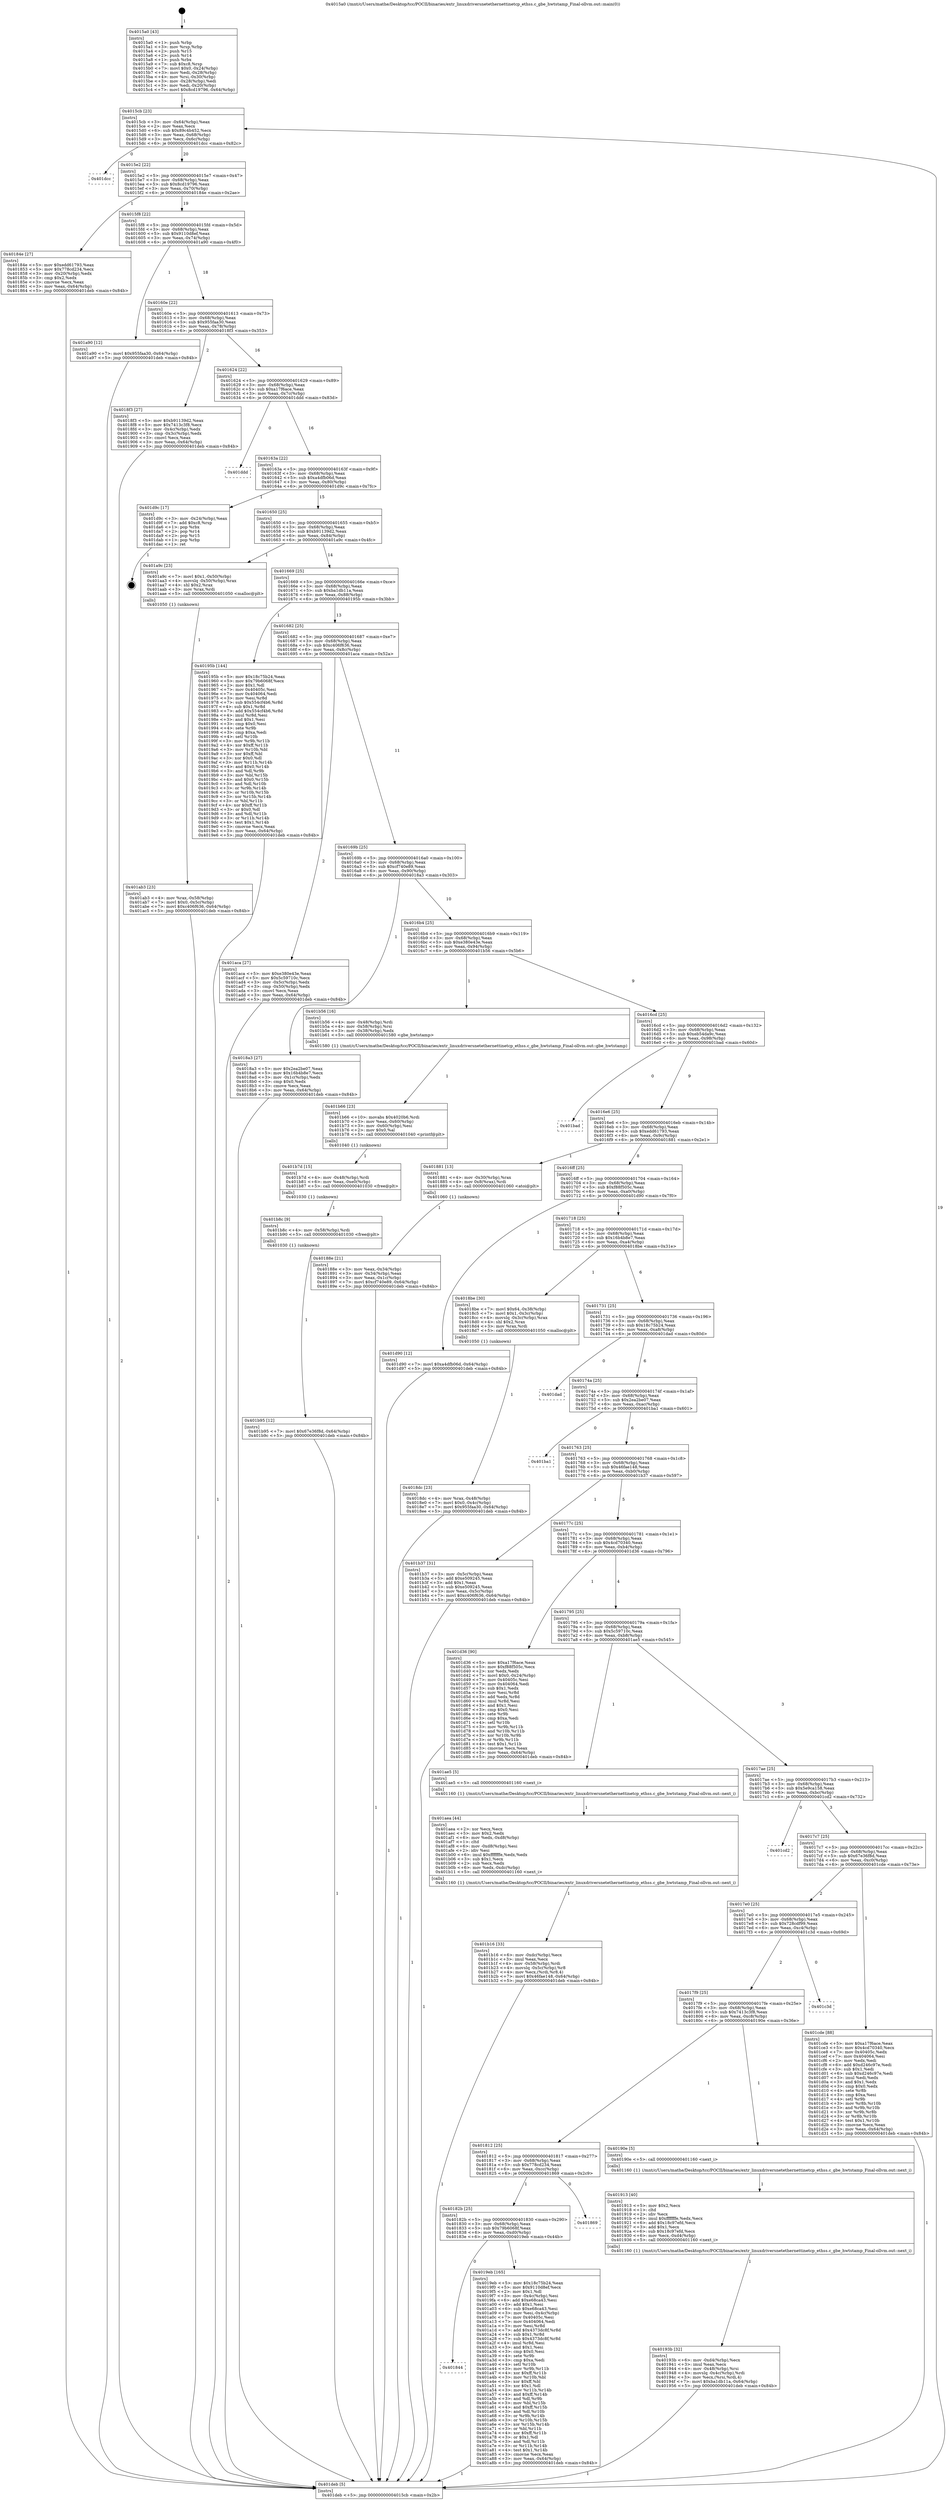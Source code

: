 digraph "0x4015a0" {
  label = "0x4015a0 (/mnt/c/Users/mathe/Desktop/tcc/POCII/binaries/extr_linuxdriversnetethernettinetcp_ethss.c_gbe_hwtstamp_Final-ollvm.out::main(0))"
  labelloc = "t"
  node[shape=record]

  Entry [label="",width=0.3,height=0.3,shape=circle,fillcolor=black,style=filled]
  "0x4015cb" [label="{
     0x4015cb [23]\l
     | [instrs]\l
     &nbsp;&nbsp;0x4015cb \<+3\>: mov -0x64(%rbp),%eax\l
     &nbsp;&nbsp;0x4015ce \<+2\>: mov %eax,%ecx\l
     &nbsp;&nbsp;0x4015d0 \<+6\>: sub $0x89c4b452,%ecx\l
     &nbsp;&nbsp;0x4015d6 \<+3\>: mov %eax,-0x68(%rbp)\l
     &nbsp;&nbsp;0x4015d9 \<+3\>: mov %ecx,-0x6c(%rbp)\l
     &nbsp;&nbsp;0x4015dc \<+6\>: je 0000000000401dcc \<main+0x82c\>\l
  }"]
  "0x401dcc" [label="{
     0x401dcc\l
  }", style=dashed]
  "0x4015e2" [label="{
     0x4015e2 [22]\l
     | [instrs]\l
     &nbsp;&nbsp;0x4015e2 \<+5\>: jmp 00000000004015e7 \<main+0x47\>\l
     &nbsp;&nbsp;0x4015e7 \<+3\>: mov -0x68(%rbp),%eax\l
     &nbsp;&nbsp;0x4015ea \<+5\>: sub $0x8cd19796,%eax\l
     &nbsp;&nbsp;0x4015ef \<+3\>: mov %eax,-0x70(%rbp)\l
     &nbsp;&nbsp;0x4015f2 \<+6\>: je 000000000040184e \<main+0x2ae\>\l
  }"]
  Exit [label="",width=0.3,height=0.3,shape=circle,fillcolor=black,style=filled,peripheries=2]
  "0x40184e" [label="{
     0x40184e [27]\l
     | [instrs]\l
     &nbsp;&nbsp;0x40184e \<+5\>: mov $0xedd61793,%eax\l
     &nbsp;&nbsp;0x401853 \<+5\>: mov $0x778cd234,%ecx\l
     &nbsp;&nbsp;0x401858 \<+3\>: mov -0x20(%rbp),%edx\l
     &nbsp;&nbsp;0x40185b \<+3\>: cmp $0x2,%edx\l
     &nbsp;&nbsp;0x40185e \<+3\>: cmovne %ecx,%eax\l
     &nbsp;&nbsp;0x401861 \<+3\>: mov %eax,-0x64(%rbp)\l
     &nbsp;&nbsp;0x401864 \<+5\>: jmp 0000000000401deb \<main+0x84b\>\l
  }"]
  "0x4015f8" [label="{
     0x4015f8 [22]\l
     | [instrs]\l
     &nbsp;&nbsp;0x4015f8 \<+5\>: jmp 00000000004015fd \<main+0x5d\>\l
     &nbsp;&nbsp;0x4015fd \<+3\>: mov -0x68(%rbp),%eax\l
     &nbsp;&nbsp;0x401600 \<+5\>: sub $0x9110d8ef,%eax\l
     &nbsp;&nbsp;0x401605 \<+3\>: mov %eax,-0x74(%rbp)\l
     &nbsp;&nbsp;0x401608 \<+6\>: je 0000000000401a90 \<main+0x4f0\>\l
  }"]
  "0x401deb" [label="{
     0x401deb [5]\l
     | [instrs]\l
     &nbsp;&nbsp;0x401deb \<+5\>: jmp 00000000004015cb \<main+0x2b\>\l
  }"]
  "0x4015a0" [label="{
     0x4015a0 [43]\l
     | [instrs]\l
     &nbsp;&nbsp;0x4015a0 \<+1\>: push %rbp\l
     &nbsp;&nbsp;0x4015a1 \<+3\>: mov %rsp,%rbp\l
     &nbsp;&nbsp;0x4015a4 \<+2\>: push %r15\l
     &nbsp;&nbsp;0x4015a6 \<+2\>: push %r14\l
     &nbsp;&nbsp;0x4015a8 \<+1\>: push %rbx\l
     &nbsp;&nbsp;0x4015a9 \<+7\>: sub $0xc8,%rsp\l
     &nbsp;&nbsp;0x4015b0 \<+7\>: movl $0x0,-0x24(%rbp)\l
     &nbsp;&nbsp;0x4015b7 \<+3\>: mov %edi,-0x28(%rbp)\l
     &nbsp;&nbsp;0x4015ba \<+4\>: mov %rsi,-0x30(%rbp)\l
     &nbsp;&nbsp;0x4015be \<+3\>: mov -0x28(%rbp),%edi\l
     &nbsp;&nbsp;0x4015c1 \<+3\>: mov %edi,-0x20(%rbp)\l
     &nbsp;&nbsp;0x4015c4 \<+7\>: movl $0x8cd19796,-0x64(%rbp)\l
  }"]
  "0x401b95" [label="{
     0x401b95 [12]\l
     | [instrs]\l
     &nbsp;&nbsp;0x401b95 \<+7\>: movl $0x67e36f8d,-0x64(%rbp)\l
     &nbsp;&nbsp;0x401b9c \<+5\>: jmp 0000000000401deb \<main+0x84b\>\l
  }"]
  "0x401a90" [label="{
     0x401a90 [12]\l
     | [instrs]\l
     &nbsp;&nbsp;0x401a90 \<+7\>: movl $0x955faa30,-0x64(%rbp)\l
     &nbsp;&nbsp;0x401a97 \<+5\>: jmp 0000000000401deb \<main+0x84b\>\l
  }"]
  "0x40160e" [label="{
     0x40160e [22]\l
     | [instrs]\l
     &nbsp;&nbsp;0x40160e \<+5\>: jmp 0000000000401613 \<main+0x73\>\l
     &nbsp;&nbsp;0x401613 \<+3\>: mov -0x68(%rbp),%eax\l
     &nbsp;&nbsp;0x401616 \<+5\>: sub $0x955faa30,%eax\l
     &nbsp;&nbsp;0x40161b \<+3\>: mov %eax,-0x78(%rbp)\l
     &nbsp;&nbsp;0x40161e \<+6\>: je 00000000004018f3 \<main+0x353\>\l
  }"]
  "0x401b8c" [label="{
     0x401b8c [9]\l
     | [instrs]\l
     &nbsp;&nbsp;0x401b8c \<+4\>: mov -0x58(%rbp),%rdi\l
     &nbsp;&nbsp;0x401b90 \<+5\>: call 0000000000401030 \<free@plt\>\l
     | [calls]\l
     &nbsp;&nbsp;0x401030 \{1\} (unknown)\l
  }"]
  "0x4018f3" [label="{
     0x4018f3 [27]\l
     | [instrs]\l
     &nbsp;&nbsp;0x4018f3 \<+5\>: mov $0xb91139d2,%eax\l
     &nbsp;&nbsp;0x4018f8 \<+5\>: mov $0x7413c3f8,%ecx\l
     &nbsp;&nbsp;0x4018fd \<+3\>: mov -0x4c(%rbp),%edx\l
     &nbsp;&nbsp;0x401900 \<+3\>: cmp -0x3c(%rbp),%edx\l
     &nbsp;&nbsp;0x401903 \<+3\>: cmovl %ecx,%eax\l
     &nbsp;&nbsp;0x401906 \<+3\>: mov %eax,-0x64(%rbp)\l
     &nbsp;&nbsp;0x401909 \<+5\>: jmp 0000000000401deb \<main+0x84b\>\l
  }"]
  "0x401624" [label="{
     0x401624 [22]\l
     | [instrs]\l
     &nbsp;&nbsp;0x401624 \<+5\>: jmp 0000000000401629 \<main+0x89\>\l
     &nbsp;&nbsp;0x401629 \<+3\>: mov -0x68(%rbp),%eax\l
     &nbsp;&nbsp;0x40162c \<+5\>: sub $0xa17f6ace,%eax\l
     &nbsp;&nbsp;0x401631 \<+3\>: mov %eax,-0x7c(%rbp)\l
     &nbsp;&nbsp;0x401634 \<+6\>: je 0000000000401ddd \<main+0x83d\>\l
  }"]
  "0x401b7d" [label="{
     0x401b7d [15]\l
     | [instrs]\l
     &nbsp;&nbsp;0x401b7d \<+4\>: mov -0x48(%rbp),%rdi\l
     &nbsp;&nbsp;0x401b81 \<+6\>: mov %eax,-0xe0(%rbp)\l
     &nbsp;&nbsp;0x401b87 \<+5\>: call 0000000000401030 \<free@plt\>\l
     | [calls]\l
     &nbsp;&nbsp;0x401030 \{1\} (unknown)\l
  }"]
  "0x401ddd" [label="{
     0x401ddd\l
  }", style=dashed]
  "0x40163a" [label="{
     0x40163a [22]\l
     | [instrs]\l
     &nbsp;&nbsp;0x40163a \<+5\>: jmp 000000000040163f \<main+0x9f\>\l
     &nbsp;&nbsp;0x40163f \<+3\>: mov -0x68(%rbp),%eax\l
     &nbsp;&nbsp;0x401642 \<+5\>: sub $0xa4dfb06d,%eax\l
     &nbsp;&nbsp;0x401647 \<+3\>: mov %eax,-0x80(%rbp)\l
     &nbsp;&nbsp;0x40164a \<+6\>: je 0000000000401d9c \<main+0x7fc\>\l
  }"]
  "0x401b66" [label="{
     0x401b66 [23]\l
     | [instrs]\l
     &nbsp;&nbsp;0x401b66 \<+10\>: movabs $0x4020b6,%rdi\l
     &nbsp;&nbsp;0x401b70 \<+3\>: mov %eax,-0x60(%rbp)\l
     &nbsp;&nbsp;0x401b73 \<+3\>: mov -0x60(%rbp),%esi\l
     &nbsp;&nbsp;0x401b76 \<+2\>: mov $0x0,%al\l
     &nbsp;&nbsp;0x401b78 \<+5\>: call 0000000000401040 \<printf@plt\>\l
     | [calls]\l
     &nbsp;&nbsp;0x401040 \{1\} (unknown)\l
  }"]
  "0x401d9c" [label="{
     0x401d9c [17]\l
     | [instrs]\l
     &nbsp;&nbsp;0x401d9c \<+3\>: mov -0x24(%rbp),%eax\l
     &nbsp;&nbsp;0x401d9f \<+7\>: add $0xc8,%rsp\l
     &nbsp;&nbsp;0x401da6 \<+1\>: pop %rbx\l
     &nbsp;&nbsp;0x401da7 \<+2\>: pop %r14\l
     &nbsp;&nbsp;0x401da9 \<+2\>: pop %r15\l
     &nbsp;&nbsp;0x401dab \<+1\>: pop %rbp\l
     &nbsp;&nbsp;0x401dac \<+1\>: ret\l
  }"]
  "0x401650" [label="{
     0x401650 [25]\l
     | [instrs]\l
     &nbsp;&nbsp;0x401650 \<+5\>: jmp 0000000000401655 \<main+0xb5\>\l
     &nbsp;&nbsp;0x401655 \<+3\>: mov -0x68(%rbp),%eax\l
     &nbsp;&nbsp;0x401658 \<+5\>: sub $0xb91139d2,%eax\l
     &nbsp;&nbsp;0x40165d \<+6\>: mov %eax,-0x84(%rbp)\l
     &nbsp;&nbsp;0x401663 \<+6\>: je 0000000000401a9c \<main+0x4fc\>\l
  }"]
  "0x401b16" [label="{
     0x401b16 [33]\l
     | [instrs]\l
     &nbsp;&nbsp;0x401b16 \<+6\>: mov -0xdc(%rbp),%ecx\l
     &nbsp;&nbsp;0x401b1c \<+3\>: imul %eax,%ecx\l
     &nbsp;&nbsp;0x401b1f \<+4\>: mov -0x58(%rbp),%rdi\l
     &nbsp;&nbsp;0x401b23 \<+4\>: movslq -0x5c(%rbp),%r8\l
     &nbsp;&nbsp;0x401b27 \<+4\>: mov %ecx,(%rdi,%r8,4)\l
     &nbsp;&nbsp;0x401b2b \<+7\>: movl $0x46fae148,-0x64(%rbp)\l
     &nbsp;&nbsp;0x401b32 \<+5\>: jmp 0000000000401deb \<main+0x84b\>\l
  }"]
  "0x401a9c" [label="{
     0x401a9c [23]\l
     | [instrs]\l
     &nbsp;&nbsp;0x401a9c \<+7\>: movl $0x1,-0x50(%rbp)\l
     &nbsp;&nbsp;0x401aa3 \<+4\>: movslq -0x50(%rbp),%rax\l
     &nbsp;&nbsp;0x401aa7 \<+4\>: shl $0x2,%rax\l
     &nbsp;&nbsp;0x401aab \<+3\>: mov %rax,%rdi\l
     &nbsp;&nbsp;0x401aae \<+5\>: call 0000000000401050 \<malloc@plt\>\l
     | [calls]\l
     &nbsp;&nbsp;0x401050 \{1\} (unknown)\l
  }"]
  "0x401669" [label="{
     0x401669 [25]\l
     | [instrs]\l
     &nbsp;&nbsp;0x401669 \<+5\>: jmp 000000000040166e \<main+0xce\>\l
     &nbsp;&nbsp;0x40166e \<+3\>: mov -0x68(%rbp),%eax\l
     &nbsp;&nbsp;0x401671 \<+5\>: sub $0xba1db11a,%eax\l
     &nbsp;&nbsp;0x401676 \<+6\>: mov %eax,-0x88(%rbp)\l
     &nbsp;&nbsp;0x40167c \<+6\>: je 000000000040195b \<main+0x3bb\>\l
  }"]
  "0x401aea" [label="{
     0x401aea [44]\l
     | [instrs]\l
     &nbsp;&nbsp;0x401aea \<+2\>: xor %ecx,%ecx\l
     &nbsp;&nbsp;0x401aec \<+5\>: mov $0x2,%edx\l
     &nbsp;&nbsp;0x401af1 \<+6\>: mov %edx,-0xd8(%rbp)\l
     &nbsp;&nbsp;0x401af7 \<+1\>: cltd\l
     &nbsp;&nbsp;0x401af8 \<+6\>: mov -0xd8(%rbp),%esi\l
     &nbsp;&nbsp;0x401afe \<+2\>: idiv %esi\l
     &nbsp;&nbsp;0x401b00 \<+6\>: imul $0xfffffffe,%edx,%edx\l
     &nbsp;&nbsp;0x401b06 \<+3\>: sub $0x1,%ecx\l
     &nbsp;&nbsp;0x401b09 \<+2\>: sub %ecx,%edx\l
     &nbsp;&nbsp;0x401b0b \<+6\>: mov %edx,-0xdc(%rbp)\l
     &nbsp;&nbsp;0x401b11 \<+5\>: call 0000000000401160 \<next_i\>\l
     | [calls]\l
     &nbsp;&nbsp;0x401160 \{1\} (/mnt/c/Users/mathe/Desktop/tcc/POCII/binaries/extr_linuxdriversnetethernettinetcp_ethss.c_gbe_hwtstamp_Final-ollvm.out::next_i)\l
  }"]
  "0x40195b" [label="{
     0x40195b [144]\l
     | [instrs]\l
     &nbsp;&nbsp;0x40195b \<+5\>: mov $0x18c75b24,%eax\l
     &nbsp;&nbsp;0x401960 \<+5\>: mov $0x79b6068f,%ecx\l
     &nbsp;&nbsp;0x401965 \<+2\>: mov $0x1,%dl\l
     &nbsp;&nbsp;0x401967 \<+7\>: mov 0x40405c,%esi\l
     &nbsp;&nbsp;0x40196e \<+7\>: mov 0x404064,%edi\l
     &nbsp;&nbsp;0x401975 \<+3\>: mov %esi,%r8d\l
     &nbsp;&nbsp;0x401978 \<+7\>: sub $0x554cf4b6,%r8d\l
     &nbsp;&nbsp;0x40197f \<+4\>: sub $0x1,%r8d\l
     &nbsp;&nbsp;0x401983 \<+7\>: add $0x554cf4b6,%r8d\l
     &nbsp;&nbsp;0x40198a \<+4\>: imul %r8d,%esi\l
     &nbsp;&nbsp;0x40198e \<+3\>: and $0x1,%esi\l
     &nbsp;&nbsp;0x401991 \<+3\>: cmp $0x0,%esi\l
     &nbsp;&nbsp;0x401994 \<+4\>: sete %r9b\l
     &nbsp;&nbsp;0x401998 \<+3\>: cmp $0xa,%edi\l
     &nbsp;&nbsp;0x40199b \<+4\>: setl %r10b\l
     &nbsp;&nbsp;0x40199f \<+3\>: mov %r9b,%r11b\l
     &nbsp;&nbsp;0x4019a2 \<+4\>: xor $0xff,%r11b\l
     &nbsp;&nbsp;0x4019a6 \<+3\>: mov %r10b,%bl\l
     &nbsp;&nbsp;0x4019a9 \<+3\>: xor $0xff,%bl\l
     &nbsp;&nbsp;0x4019ac \<+3\>: xor $0x0,%dl\l
     &nbsp;&nbsp;0x4019af \<+3\>: mov %r11b,%r14b\l
     &nbsp;&nbsp;0x4019b2 \<+4\>: and $0x0,%r14b\l
     &nbsp;&nbsp;0x4019b6 \<+3\>: and %dl,%r9b\l
     &nbsp;&nbsp;0x4019b9 \<+3\>: mov %bl,%r15b\l
     &nbsp;&nbsp;0x4019bc \<+4\>: and $0x0,%r15b\l
     &nbsp;&nbsp;0x4019c0 \<+3\>: and %dl,%r10b\l
     &nbsp;&nbsp;0x4019c3 \<+3\>: or %r9b,%r14b\l
     &nbsp;&nbsp;0x4019c6 \<+3\>: or %r10b,%r15b\l
     &nbsp;&nbsp;0x4019c9 \<+3\>: xor %r15b,%r14b\l
     &nbsp;&nbsp;0x4019cc \<+3\>: or %bl,%r11b\l
     &nbsp;&nbsp;0x4019cf \<+4\>: xor $0xff,%r11b\l
     &nbsp;&nbsp;0x4019d3 \<+3\>: or $0x0,%dl\l
     &nbsp;&nbsp;0x4019d6 \<+3\>: and %dl,%r11b\l
     &nbsp;&nbsp;0x4019d9 \<+3\>: or %r11b,%r14b\l
     &nbsp;&nbsp;0x4019dc \<+4\>: test $0x1,%r14b\l
     &nbsp;&nbsp;0x4019e0 \<+3\>: cmovne %ecx,%eax\l
     &nbsp;&nbsp;0x4019e3 \<+3\>: mov %eax,-0x64(%rbp)\l
     &nbsp;&nbsp;0x4019e6 \<+5\>: jmp 0000000000401deb \<main+0x84b\>\l
  }"]
  "0x401682" [label="{
     0x401682 [25]\l
     | [instrs]\l
     &nbsp;&nbsp;0x401682 \<+5\>: jmp 0000000000401687 \<main+0xe7\>\l
     &nbsp;&nbsp;0x401687 \<+3\>: mov -0x68(%rbp),%eax\l
     &nbsp;&nbsp;0x40168a \<+5\>: sub $0xc406f636,%eax\l
     &nbsp;&nbsp;0x40168f \<+6\>: mov %eax,-0x8c(%rbp)\l
     &nbsp;&nbsp;0x401695 \<+6\>: je 0000000000401aca \<main+0x52a\>\l
  }"]
  "0x401ab3" [label="{
     0x401ab3 [23]\l
     | [instrs]\l
     &nbsp;&nbsp;0x401ab3 \<+4\>: mov %rax,-0x58(%rbp)\l
     &nbsp;&nbsp;0x401ab7 \<+7\>: movl $0x0,-0x5c(%rbp)\l
     &nbsp;&nbsp;0x401abe \<+7\>: movl $0xc406f636,-0x64(%rbp)\l
     &nbsp;&nbsp;0x401ac5 \<+5\>: jmp 0000000000401deb \<main+0x84b\>\l
  }"]
  "0x401aca" [label="{
     0x401aca [27]\l
     | [instrs]\l
     &nbsp;&nbsp;0x401aca \<+5\>: mov $0xe380e43e,%eax\l
     &nbsp;&nbsp;0x401acf \<+5\>: mov $0x5c59710c,%ecx\l
     &nbsp;&nbsp;0x401ad4 \<+3\>: mov -0x5c(%rbp),%edx\l
     &nbsp;&nbsp;0x401ad7 \<+3\>: cmp -0x50(%rbp),%edx\l
     &nbsp;&nbsp;0x401ada \<+3\>: cmovl %ecx,%eax\l
     &nbsp;&nbsp;0x401add \<+3\>: mov %eax,-0x64(%rbp)\l
     &nbsp;&nbsp;0x401ae0 \<+5\>: jmp 0000000000401deb \<main+0x84b\>\l
  }"]
  "0x40169b" [label="{
     0x40169b [25]\l
     | [instrs]\l
     &nbsp;&nbsp;0x40169b \<+5\>: jmp 00000000004016a0 \<main+0x100\>\l
     &nbsp;&nbsp;0x4016a0 \<+3\>: mov -0x68(%rbp),%eax\l
     &nbsp;&nbsp;0x4016a3 \<+5\>: sub $0xcf740e89,%eax\l
     &nbsp;&nbsp;0x4016a8 \<+6\>: mov %eax,-0x90(%rbp)\l
     &nbsp;&nbsp;0x4016ae \<+6\>: je 00000000004018a3 \<main+0x303\>\l
  }"]
  "0x401844" [label="{
     0x401844\l
  }", style=dashed]
  "0x4018a3" [label="{
     0x4018a3 [27]\l
     | [instrs]\l
     &nbsp;&nbsp;0x4018a3 \<+5\>: mov $0x2ea2be07,%eax\l
     &nbsp;&nbsp;0x4018a8 \<+5\>: mov $0x16b4b8e7,%ecx\l
     &nbsp;&nbsp;0x4018ad \<+3\>: mov -0x1c(%rbp),%edx\l
     &nbsp;&nbsp;0x4018b0 \<+3\>: cmp $0x0,%edx\l
     &nbsp;&nbsp;0x4018b3 \<+3\>: cmove %ecx,%eax\l
     &nbsp;&nbsp;0x4018b6 \<+3\>: mov %eax,-0x64(%rbp)\l
     &nbsp;&nbsp;0x4018b9 \<+5\>: jmp 0000000000401deb \<main+0x84b\>\l
  }"]
  "0x4016b4" [label="{
     0x4016b4 [25]\l
     | [instrs]\l
     &nbsp;&nbsp;0x4016b4 \<+5\>: jmp 00000000004016b9 \<main+0x119\>\l
     &nbsp;&nbsp;0x4016b9 \<+3\>: mov -0x68(%rbp),%eax\l
     &nbsp;&nbsp;0x4016bc \<+5\>: sub $0xe380e43e,%eax\l
     &nbsp;&nbsp;0x4016c1 \<+6\>: mov %eax,-0x94(%rbp)\l
     &nbsp;&nbsp;0x4016c7 \<+6\>: je 0000000000401b56 \<main+0x5b6\>\l
  }"]
  "0x4019eb" [label="{
     0x4019eb [165]\l
     | [instrs]\l
     &nbsp;&nbsp;0x4019eb \<+5\>: mov $0x18c75b24,%eax\l
     &nbsp;&nbsp;0x4019f0 \<+5\>: mov $0x9110d8ef,%ecx\l
     &nbsp;&nbsp;0x4019f5 \<+2\>: mov $0x1,%dl\l
     &nbsp;&nbsp;0x4019f7 \<+3\>: mov -0x4c(%rbp),%esi\l
     &nbsp;&nbsp;0x4019fa \<+6\>: add $0xe68ca43,%esi\l
     &nbsp;&nbsp;0x401a00 \<+3\>: add $0x1,%esi\l
     &nbsp;&nbsp;0x401a03 \<+6\>: sub $0xe68ca43,%esi\l
     &nbsp;&nbsp;0x401a09 \<+3\>: mov %esi,-0x4c(%rbp)\l
     &nbsp;&nbsp;0x401a0c \<+7\>: mov 0x40405c,%esi\l
     &nbsp;&nbsp;0x401a13 \<+7\>: mov 0x404064,%edi\l
     &nbsp;&nbsp;0x401a1a \<+3\>: mov %esi,%r8d\l
     &nbsp;&nbsp;0x401a1d \<+7\>: add $0x4373dc8f,%r8d\l
     &nbsp;&nbsp;0x401a24 \<+4\>: sub $0x1,%r8d\l
     &nbsp;&nbsp;0x401a28 \<+7\>: sub $0x4373dc8f,%r8d\l
     &nbsp;&nbsp;0x401a2f \<+4\>: imul %r8d,%esi\l
     &nbsp;&nbsp;0x401a33 \<+3\>: and $0x1,%esi\l
     &nbsp;&nbsp;0x401a36 \<+3\>: cmp $0x0,%esi\l
     &nbsp;&nbsp;0x401a39 \<+4\>: sete %r9b\l
     &nbsp;&nbsp;0x401a3d \<+3\>: cmp $0xa,%edi\l
     &nbsp;&nbsp;0x401a40 \<+4\>: setl %r10b\l
     &nbsp;&nbsp;0x401a44 \<+3\>: mov %r9b,%r11b\l
     &nbsp;&nbsp;0x401a47 \<+4\>: xor $0xff,%r11b\l
     &nbsp;&nbsp;0x401a4b \<+3\>: mov %r10b,%bl\l
     &nbsp;&nbsp;0x401a4e \<+3\>: xor $0xff,%bl\l
     &nbsp;&nbsp;0x401a51 \<+3\>: xor $0x1,%dl\l
     &nbsp;&nbsp;0x401a54 \<+3\>: mov %r11b,%r14b\l
     &nbsp;&nbsp;0x401a57 \<+4\>: and $0xff,%r14b\l
     &nbsp;&nbsp;0x401a5b \<+3\>: and %dl,%r9b\l
     &nbsp;&nbsp;0x401a5e \<+3\>: mov %bl,%r15b\l
     &nbsp;&nbsp;0x401a61 \<+4\>: and $0xff,%r15b\l
     &nbsp;&nbsp;0x401a65 \<+3\>: and %dl,%r10b\l
     &nbsp;&nbsp;0x401a68 \<+3\>: or %r9b,%r14b\l
     &nbsp;&nbsp;0x401a6b \<+3\>: or %r10b,%r15b\l
     &nbsp;&nbsp;0x401a6e \<+3\>: xor %r15b,%r14b\l
     &nbsp;&nbsp;0x401a71 \<+3\>: or %bl,%r11b\l
     &nbsp;&nbsp;0x401a74 \<+4\>: xor $0xff,%r11b\l
     &nbsp;&nbsp;0x401a78 \<+3\>: or $0x1,%dl\l
     &nbsp;&nbsp;0x401a7b \<+3\>: and %dl,%r11b\l
     &nbsp;&nbsp;0x401a7e \<+3\>: or %r11b,%r14b\l
     &nbsp;&nbsp;0x401a81 \<+4\>: test $0x1,%r14b\l
     &nbsp;&nbsp;0x401a85 \<+3\>: cmovne %ecx,%eax\l
     &nbsp;&nbsp;0x401a88 \<+3\>: mov %eax,-0x64(%rbp)\l
     &nbsp;&nbsp;0x401a8b \<+5\>: jmp 0000000000401deb \<main+0x84b\>\l
  }"]
  "0x401b56" [label="{
     0x401b56 [16]\l
     | [instrs]\l
     &nbsp;&nbsp;0x401b56 \<+4\>: mov -0x48(%rbp),%rdi\l
     &nbsp;&nbsp;0x401b5a \<+4\>: mov -0x58(%rbp),%rsi\l
     &nbsp;&nbsp;0x401b5e \<+3\>: mov -0x38(%rbp),%edx\l
     &nbsp;&nbsp;0x401b61 \<+5\>: call 0000000000401580 \<gbe_hwtstamp\>\l
     | [calls]\l
     &nbsp;&nbsp;0x401580 \{1\} (/mnt/c/Users/mathe/Desktop/tcc/POCII/binaries/extr_linuxdriversnetethernettinetcp_ethss.c_gbe_hwtstamp_Final-ollvm.out::gbe_hwtstamp)\l
  }"]
  "0x4016cd" [label="{
     0x4016cd [25]\l
     | [instrs]\l
     &nbsp;&nbsp;0x4016cd \<+5\>: jmp 00000000004016d2 \<main+0x132\>\l
     &nbsp;&nbsp;0x4016d2 \<+3\>: mov -0x68(%rbp),%eax\l
     &nbsp;&nbsp;0x4016d5 \<+5\>: sub $0xeb54da9c,%eax\l
     &nbsp;&nbsp;0x4016da \<+6\>: mov %eax,-0x98(%rbp)\l
     &nbsp;&nbsp;0x4016e0 \<+6\>: je 0000000000401bad \<main+0x60d\>\l
  }"]
  "0x40182b" [label="{
     0x40182b [25]\l
     | [instrs]\l
     &nbsp;&nbsp;0x40182b \<+5\>: jmp 0000000000401830 \<main+0x290\>\l
     &nbsp;&nbsp;0x401830 \<+3\>: mov -0x68(%rbp),%eax\l
     &nbsp;&nbsp;0x401833 \<+5\>: sub $0x79b6068f,%eax\l
     &nbsp;&nbsp;0x401838 \<+6\>: mov %eax,-0xd0(%rbp)\l
     &nbsp;&nbsp;0x40183e \<+6\>: je 00000000004019eb \<main+0x44b\>\l
  }"]
  "0x401bad" [label="{
     0x401bad\l
  }", style=dashed]
  "0x4016e6" [label="{
     0x4016e6 [25]\l
     | [instrs]\l
     &nbsp;&nbsp;0x4016e6 \<+5\>: jmp 00000000004016eb \<main+0x14b\>\l
     &nbsp;&nbsp;0x4016eb \<+3\>: mov -0x68(%rbp),%eax\l
     &nbsp;&nbsp;0x4016ee \<+5\>: sub $0xedd61793,%eax\l
     &nbsp;&nbsp;0x4016f3 \<+6\>: mov %eax,-0x9c(%rbp)\l
     &nbsp;&nbsp;0x4016f9 \<+6\>: je 0000000000401881 \<main+0x2e1\>\l
  }"]
  "0x401869" [label="{
     0x401869\l
  }", style=dashed]
  "0x401881" [label="{
     0x401881 [13]\l
     | [instrs]\l
     &nbsp;&nbsp;0x401881 \<+4\>: mov -0x30(%rbp),%rax\l
     &nbsp;&nbsp;0x401885 \<+4\>: mov 0x8(%rax),%rdi\l
     &nbsp;&nbsp;0x401889 \<+5\>: call 0000000000401060 \<atoi@plt\>\l
     | [calls]\l
     &nbsp;&nbsp;0x401060 \{1\} (unknown)\l
  }"]
  "0x4016ff" [label="{
     0x4016ff [25]\l
     | [instrs]\l
     &nbsp;&nbsp;0x4016ff \<+5\>: jmp 0000000000401704 \<main+0x164\>\l
     &nbsp;&nbsp;0x401704 \<+3\>: mov -0x68(%rbp),%eax\l
     &nbsp;&nbsp;0x401707 \<+5\>: sub $0xf88f505c,%eax\l
     &nbsp;&nbsp;0x40170c \<+6\>: mov %eax,-0xa0(%rbp)\l
     &nbsp;&nbsp;0x401712 \<+6\>: je 0000000000401d90 \<main+0x7f0\>\l
  }"]
  "0x40188e" [label="{
     0x40188e [21]\l
     | [instrs]\l
     &nbsp;&nbsp;0x40188e \<+3\>: mov %eax,-0x34(%rbp)\l
     &nbsp;&nbsp;0x401891 \<+3\>: mov -0x34(%rbp),%eax\l
     &nbsp;&nbsp;0x401894 \<+3\>: mov %eax,-0x1c(%rbp)\l
     &nbsp;&nbsp;0x401897 \<+7\>: movl $0xcf740e89,-0x64(%rbp)\l
     &nbsp;&nbsp;0x40189e \<+5\>: jmp 0000000000401deb \<main+0x84b\>\l
  }"]
  "0x40193b" [label="{
     0x40193b [32]\l
     | [instrs]\l
     &nbsp;&nbsp;0x40193b \<+6\>: mov -0xd4(%rbp),%ecx\l
     &nbsp;&nbsp;0x401941 \<+3\>: imul %eax,%ecx\l
     &nbsp;&nbsp;0x401944 \<+4\>: mov -0x48(%rbp),%rsi\l
     &nbsp;&nbsp;0x401948 \<+4\>: movslq -0x4c(%rbp),%rdi\l
     &nbsp;&nbsp;0x40194c \<+3\>: mov %ecx,(%rsi,%rdi,4)\l
     &nbsp;&nbsp;0x40194f \<+7\>: movl $0xba1db11a,-0x64(%rbp)\l
     &nbsp;&nbsp;0x401956 \<+5\>: jmp 0000000000401deb \<main+0x84b\>\l
  }"]
  "0x401d90" [label="{
     0x401d90 [12]\l
     | [instrs]\l
     &nbsp;&nbsp;0x401d90 \<+7\>: movl $0xa4dfb06d,-0x64(%rbp)\l
     &nbsp;&nbsp;0x401d97 \<+5\>: jmp 0000000000401deb \<main+0x84b\>\l
  }"]
  "0x401718" [label="{
     0x401718 [25]\l
     | [instrs]\l
     &nbsp;&nbsp;0x401718 \<+5\>: jmp 000000000040171d \<main+0x17d\>\l
     &nbsp;&nbsp;0x40171d \<+3\>: mov -0x68(%rbp),%eax\l
     &nbsp;&nbsp;0x401720 \<+5\>: sub $0x16b4b8e7,%eax\l
     &nbsp;&nbsp;0x401725 \<+6\>: mov %eax,-0xa4(%rbp)\l
     &nbsp;&nbsp;0x40172b \<+6\>: je 00000000004018be \<main+0x31e\>\l
  }"]
  "0x401913" [label="{
     0x401913 [40]\l
     | [instrs]\l
     &nbsp;&nbsp;0x401913 \<+5\>: mov $0x2,%ecx\l
     &nbsp;&nbsp;0x401918 \<+1\>: cltd\l
     &nbsp;&nbsp;0x401919 \<+2\>: idiv %ecx\l
     &nbsp;&nbsp;0x40191b \<+6\>: imul $0xfffffffe,%edx,%ecx\l
     &nbsp;&nbsp;0x401921 \<+6\>: add $0x18c97efd,%ecx\l
     &nbsp;&nbsp;0x401927 \<+3\>: add $0x1,%ecx\l
     &nbsp;&nbsp;0x40192a \<+6\>: sub $0x18c97efd,%ecx\l
     &nbsp;&nbsp;0x401930 \<+6\>: mov %ecx,-0xd4(%rbp)\l
     &nbsp;&nbsp;0x401936 \<+5\>: call 0000000000401160 \<next_i\>\l
     | [calls]\l
     &nbsp;&nbsp;0x401160 \{1\} (/mnt/c/Users/mathe/Desktop/tcc/POCII/binaries/extr_linuxdriversnetethernettinetcp_ethss.c_gbe_hwtstamp_Final-ollvm.out::next_i)\l
  }"]
  "0x4018be" [label="{
     0x4018be [30]\l
     | [instrs]\l
     &nbsp;&nbsp;0x4018be \<+7\>: movl $0x64,-0x38(%rbp)\l
     &nbsp;&nbsp;0x4018c5 \<+7\>: movl $0x1,-0x3c(%rbp)\l
     &nbsp;&nbsp;0x4018cc \<+4\>: movslq -0x3c(%rbp),%rax\l
     &nbsp;&nbsp;0x4018d0 \<+4\>: shl $0x2,%rax\l
     &nbsp;&nbsp;0x4018d4 \<+3\>: mov %rax,%rdi\l
     &nbsp;&nbsp;0x4018d7 \<+5\>: call 0000000000401050 \<malloc@plt\>\l
     | [calls]\l
     &nbsp;&nbsp;0x401050 \{1\} (unknown)\l
  }"]
  "0x401731" [label="{
     0x401731 [25]\l
     | [instrs]\l
     &nbsp;&nbsp;0x401731 \<+5\>: jmp 0000000000401736 \<main+0x196\>\l
     &nbsp;&nbsp;0x401736 \<+3\>: mov -0x68(%rbp),%eax\l
     &nbsp;&nbsp;0x401739 \<+5\>: sub $0x18c75b24,%eax\l
     &nbsp;&nbsp;0x40173e \<+6\>: mov %eax,-0xa8(%rbp)\l
     &nbsp;&nbsp;0x401744 \<+6\>: je 0000000000401dad \<main+0x80d\>\l
  }"]
  "0x4018dc" [label="{
     0x4018dc [23]\l
     | [instrs]\l
     &nbsp;&nbsp;0x4018dc \<+4\>: mov %rax,-0x48(%rbp)\l
     &nbsp;&nbsp;0x4018e0 \<+7\>: movl $0x0,-0x4c(%rbp)\l
     &nbsp;&nbsp;0x4018e7 \<+7\>: movl $0x955faa30,-0x64(%rbp)\l
     &nbsp;&nbsp;0x4018ee \<+5\>: jmp 0000000000401deb \<main+0x84b\>\l
  }"]
  "0x401812" [label="{
     0x401812 [25]\l
     | [instrs]\l
     &nbsp;&nbsp;0x401812 \<+5\>: jmp 0000000000401817 \<main+0x277\>\l
     &nbsp;&nbsp;0x401817 \<+3\>: mov -0x68(%rbp),%eax\l
     &nbsp;&nbsp;0x40181a \<+5\>: sub $0x778cd234,%eax\l
     &nbsp;&nbsp;0x40181f \<+6\>: mov %eax,-0xcc(%rbp)\l
     &nbsp;&nbsp;0x401825 \<+6\>: je 0000000000401869 \<main+0x2c9\>\l
  }"]
  "0x401dad" [label="{
     0x401dad\l
  }", style=dashed]
  "0x40174a" [label="{
     0x40174a [25]\l
     | [instrs]\l
     &nbsp;&nbsp;0x40174a \<+5\>: jmp 000000000040174f \<main+0x1af\>\l
     &nbsp;&nbsp;0x40174f \<+3\>: mov -0x68(%rbp),%eax\l
     &nbsp;&nbsp;0x401752 \<+5\>: sub $0x2ea2be07,%eax\l
     &nbsp;&nbsp;0x401757 \<+6\>: mov %eax,-0xac(%rbp)\l
     &nbsp;&nbsp;0x40175d \<+6\>: je 0000000000401ba1 \<main+0x601\>\l
  }"]
  "0x40190e" [label="{
     0x40190e [5]\l
     | [instrs]\l
     &nbsp;&nbsp;0x40190e \<+5\>: call 0000000000401160 \<next_i\>\l
     | [calls]\l
     &nbsp;&nbsp;0x401160 \{1\} (/mnt/c/Users/mathe/Desktop/tcc/POCII/binaries/extr_linuxdriversnetethernettinetcp_ethss.c_gbe_hwtstamp_Final-ollvm.out::next_i)\l
  }"]
  "0x401ba1" [label="{
     0x401ba1\l
  }", style=dashed]
  "0x401763" [label="{
     0x401763 [25]\l
     | [instrs]\l
     &nbsp;&nbsp;0x401763 \<+5\>: jmp 0000000000401768 \<main+0x1c8\>\l
     &nbsp;&nbsp;0x401768 \<+3\>: mov -0x68(%rbp),%eax\l
     &nbsp;&nbsp;0x40176b \<+5\>: sub $0x46fae148,%eax\l
     &nbsp;&nbsp;0x401770 \<+6\>: mov %eax,-0xb0(%rbp)\l
     &nbsp;&nbsp;0x401776 \<+6\>: je 0000000000401b37 \<main+0x597\>\l
  }"]
  "0x4017f9" [label="{
     0x4017f9 [25]\l
     | [instrs]\l
     &nbsp;&nbsp;0x4017f9 \<+5\>: jmp 00000000004017fe \<main+0x25e\>\l
     &nbsp;&nbsp;0x4017fe \<+3\>: mov -0x68(%rbp),%eax\l
     &nbsp;&nbsp;0x401801 \<+5\>: sub $0x7413c3f8,%eax\l
     &nbsp;&nbsp;0x401806 \<+6\>: mov %eax,-0xc8(%rbp)\l
     &nbsp;&nbsp;0x40180c \<+6\>: je 000000000040190e \<main+0x36e\>\l
  }"]
  "0x401b37" [label="{
     0x401b37 [31]\l
     | [instrs]\l
     &nbsp;&nbsp;0x401b37 \<+3\>: mov -0x5c(%rbp),%eax\l
     &nbsp;&nbsp;0x401b3a \<+5\>: add $0xe509245,%eax\l
     &nbsp;&nbsp;0x401b3f \<+3\>: add $0x1,%eax\l
     &nbsp;&nbsp;0x401b42 \<+5\>: sub $0xe509245,%eax\l
     &nbsp;&nbsp;0x401b47 \<+3\>: mov %eax,-0x5c(%rbp)\l
     &nbsp;&nbsp;0x401b4a \<+7\>: movl $0xc406f636,-0x64(%rbp)\l
     &nbsp;&nbsp;0x401b51 \<+5\>: jmp 0000000000401deb \<main+0x84b\>\l
  }"]
  "0x40177c" [label="{
     0x40177c [25]\l
     | [instrs]\l
     &nbsp;&nbsp;0x40177c \<+5\>: jmp 0000000000401781 \<main+0x1e1\>\l
     &nbsp;&nbsp;0x401781 \<+3\>: mov -0x68(%rbp),%eax\l
     &nbsp;&nbsp;0x401784 \<+5\>: sub $0x4cd70340,%eax\l
     &nbsp;&nbsp;0x401789 \<+6\>: mov %eax,-0xb4(%rbp)\l
     &nbsp;&nbsp;0x40178f \<+6\>: je 0000000000401d36 \<main+0x796\>\l
  }"]
  "0x401c3d" [label="{
     0x401c3d\l
  }", style=dashed]
  "0x401d36" [label="{
     0x401d36 [90]\l
     | [instrs]\l
     &nbsp;&nbsp;0x401d36 \<+5\>: mov $0xa17f6ace,%eax\l
     &nbsp;&nbsp;0x401d3b \<+5\>: mov $0xf88f505c,%ecx\l
     &nbsp;&nbsp;0x401d40 \<+2\>: xor %edx,%edx\l
     &nbsp;&nbsp;0x401d42 \<+7\>: movl $0x0,-0x24(%rbp)\l
     &nbsp;&nbsp;0x401d49 \<+7\>: mov 0x40405c,%esi\l
     &nbsp;&nbsp;0x401d50 \<+7\>: mov 0x404064,%edi\l
     &nbsp;&nbsp;0x401d57 \<+3\>: sub $0x1,%edx\l
     &nbsp;&nbsp;0x401d5a \<+3\>: mov %esi,%r8d\l
     &nbsp;&nbsp;0x401d5d \<+3\>: add %edx,%r8d\l
     &nbsp;&nbsp;0x401d60 \<+4\>: imul %r8d,%esi\l
     &nbsp;&nbsp;0x401d64 \<+3\>: and $0x1,%esi\l
     &nbsp;&nbsp;0x401d67 \<+3\>: cmp $0x0,%esi\l
     &nbsp;&nbsp;0x401d6a \<+4\>: sete %r9b\l
     &nbsp;&nbsp;0x401d6e \<+3\>: cmp $0xa,%edi\l
     &nbsp;&nbsp;0x401d71 \<+4\>: setl %r10b\l
     &nbsp;&nbsp;0x401d75 \<+3\>: mov %r9b,%r11b\l
     &nbsp;&nbsp;0x401d78 \<+3\>: and %r10b,%r11b\l
     &nbsp;&nbsp;0x401d7b \<+3\>: xor %r10b,%r9b\l
     &nbsp;&nbsp;0x401d7e \<+3\>: or %r9b,%r11b\l
     &nbsp;&nbsp;0x401d81 \<+4\>: test $0x1,%r11b\l
     &nbsp;&nbsp;0x401d85 \<+3\>: cmovne %ecx,%eax\l
     &nbsp;&nbsp;0x401d88 \<+3\>: mov %eax,-0x64(%rbp)\l
     &nbsp;&nbsp;0x401d8b \<+5\>: jmp 0000000000401deb \<main+0x84b\>\l
  }"]
  "0x401795" [label="{
     0x401795 [25]\l
     | [instrs]\l
     &nbsp;&nbsp;0x401795 \<+5\>: jmp 000000000040179a \<main+0x1fa\>\l
     &nbsp;&nbsp;0x40179a \<+3\>: mov -0x68(%rbp),%eax\l
     &nbsp;&nbsp;0x40179d \<+5\>: sub $0x5c59710c,%eax\l
     &nbsp;&nbsp;0x4017a2 \<+6\>: mov %eax,-0xb8(%rbp)\l
     &nbsp;&nbsp;0x4017a8 \<+6\>: je 0000000000401ae5 \<main+0x545\>\l
  }"]
  "0x4017e0" [label="{
     0x4017e0 [25]\l
     | [instrs]\l
     &nbsp;&nbsp;0x4017e0 \<+5\>: jmp 00000000004017e5 \<main+0x245\>\l
     &nbsp;&nbsp;0x4017e5 \<+3\>: mov -0x68(%rbp),%eax\l
     &nbsp;&nbsp;0x4017e8 \<+5\>: sub $0x728cdf99,%eax\l
     &nbsp;&nbsp;0x4017ed \<+6\>: mov %eax,-0xc4(%rbp)\l
     &nbsp;&nbsp;0x4017f3 \<+6\>: je 0000000000401c3d \<main+0x69d\>\l
  }"]
  "0x401ae5" [label="{
     0x401ae5 [5]\l
     | [instrs]\l
     &nbsp;&nbsp;0x401ae5 \<+5\>: call 0000000000401160 \<next_i\>\l
     | [calls]\l
     &nbsp;&nbsp;0x401160 \{1\} (/mnt/c/Users/mathe/Desktop/tcc/POCII/binaries/extr_linuxdriversnetethernettinetcp_ethss.c_gbe_hwtstamp_Final-ollvm.out::next_i)\l
  }"]
  "0x4017ae" [label="{
     0x4017ae [25]\l
     | [instrs]\l
     &nbsp;&nbsp;0x4017ae \<+5\>: jmp 00000000004017b3 \<main+0x213\>\l
     &nbsp;&nbsp;0x4017b3 \<+3\>: mov -0x68(%rbp),%eax\l
     &nbsp;&nbsp;0x4017b6 \<+5\>: sub $0x5e9ca158,%eax\l
     &nbsp;&nbsp;0x4017bb \<+6\>: mov %eax,-0xbc(%rbp)\l
     &nbsp;&nbsp;0x4017c1 \<+6\>: je 0000000000401cd2 \<main+0x732\>\l
  }"]
  "0x401cde" [label="{
     0x401cde [88]\l
     | [instrs]\l
     &nbsp;&nbsp;0x401cde \<+5\>: mov $0xa17f6ace,%eax\l
     &nbsp;&nbsp;0x401ce3 \<+5\>: mov $0x4cd70340,%ecx\l
     &nbsp;&nbsp;0x401ce8 \<+7\>: mov 0x40405c,%edx\l
     &nbsp;&nbsp;0x401cef \<+7\>: mov 0x404064,%esi\l
     &nbsp;&nbsp;0x401cf6 \<+2\>: mov %edx,%edi\l
     &nbsp;&nbsp;0x401cf8 \<+6\>: add $0xd246c97e,%edi\l
     &nbsp;&nbsp;0x401cfe \<+3\>: sub $0x1,%edi\l
     &nbsp;&nbsp;0x401d01 \<+6\>: sub $0xd246c97e,%edi\l
     &nbsp;&nbsp;0x401d07 \<+3\>: imul %edi,%edx\l
     &nbsp;&nbsp;0x401d0a \<+3\>: and $0x1,%edx\l
     &nbsp;&nbsp;0x401d0d \<+3\>: cmp $0x0,%edx\l
     &nbsp;&nbsp;0x401d10 \<+4\>: sete %r8b\l
     &nbsp;&nbsp;0x401d14 \<+3\>: cmp $0xa,%esi\l
     &nbsp;&nbsp;0x401d17 \<+4\>: setl %r9b\l
     &nbsp;&nbsp;0x401d1b \<+3\>: mov %r8b,%r10b\l
     &nbsp;&nbsp;0x401d1e \<+3\>: and %r9b,%r10b\l
     &nbsp;&nbsp;0x401d21 \<+3\>: xor %r9b,%r8b\l
     &nbsp;&nbsp;0x401d24 \<+3\>: or %r8b,%r10b\l
     &nbsp;&nbsp;0x401d27 \<+4\>: test $0x1,%r10b\l
     &nbsp;&nbsp;0x401d2b \<+3\>: cmovne %ecx,%eax\l
     &nbsp;&nbsp;0x401d2e \<+3\>: mov %eax,-0x64(%rbp)\l
     &nbsp;&nbsp;0x401d31 \<+5\>: jmp 0000000000401deb \<main+0x84b\>\l
  }"]
  "0x401cd2" [label="{
     0x401cd2\l
  }", style=dashed]
  "0x4017c7" [label="{
     0x4017c7 [25]\l
     | [instrs]\l
     &nbsp;&nbsp;0x4017c7 \<+5\>: jmp 00000000004017cc \<main+0x22c\>\l
     &nbsp;&nbsp;0x4017cc \<+3\>: mov -0x68(%rbp),%eax\l
     &nbsp;&nbsp;0x4017cf \<+5\>: sub $0x67e36f8d,%eax\l
     &nbsp;&nbsp;0x4017d4 \<+6\>: mov %eax,-0xc0(%rbp)\l
     &nbsp;&nbsp;0x4017da \<+6\>: je 0000000000401cde \<main+0x73e\>\l
  }"]
  Entry -> "0x4015a0" [label=" 1"]
  "0x4015cb" -> "0x401dcc" [label=" 0"]
  "0x4015cb" -> "0x4015e2" [label=" 20"]
  "0x401d9c" -> Exit [label=" 1"]
  "0x4015e2" -> "0x40184e" [label=" 1"]
  "0x4015e2" -> "0x4015f8" [label=" 19"]
  "0x40184e" -> "0x401deb" [label=" 1"]
  "0x4015a0" -> "0x4015cb" [label=" 1"]
  "0x401deb" -> "0x4015cb" [label=" 19"]
  "0x401d90" -> "0x401deb" [label=" 1"]
  "0x4015f8" -> "0x401a90" [label=" 1"]
  "0x4015f8" -> "0x40160e" [label=" 18"]
  "0x401d36" -> "0x401deb" [label=" 1"]
  "0x40160e" -> "0x4018f3" [label=" 2"]
  "0x40160e" -> "0x401624" [label=" 16"]
  "0x401cde" -> "0x401deb" [label=" 1"]
  "0x401624" -> "0x401ddd" [label=" 0"]
  "0x401624" -> "0x40163a" [label=" 16"]
  "0x401b95" -> "0x401deb" [label=" 1"]
  "0x40163a" -> "0x401d9c" [label=" 1"]
  "0x40163a" -> "0x401650" [label=" 15"]
  "0x401b8c" -> "0x401b95" [label=" 1"]
  "0x401650" -> "0x401a9c" [label=" 1"]
  "0x401650" -> "0x401669" [label=" 14"]
  "0x401b7d" -> "0x401b8c" [label=" 1"]
  "0x401669" -> "0x40195b" [label=" 1"]
  "0x401669" -> "0x401682" [label=" 13"]
  "0x401b66" -> "0x401b7d" [label=" 1"]
  "0x401682" -> "0x401aca" [label=" 2"]
  "0x401682" -> "0x40169b" [label=" 11"]
  "0x401b56" -> "0x401b66" [label=" 1"]
  "0x40169b" -> "0x4018a3" [label=" 1"]
  "0x40169b" -> "0x4016b4" [label=" 10"]
  "0x401b37" -> "0x401deb" [label=" 1"]
  "0x4016b4" -> "0x401b56" [label=" 1"]
  "0x4016b4" -> "0x4016cd" [label=" 9"]
  "0x401b16" -> "0x401deb" [label=" 1"]
  "0x4016cd" -> "0x401bad" [label=" 0"]
  "0x4016cd" -> "0x4016e6" [label=" 9"]
  "0x401ae5" -> "0x401aea" [label=" 1"]
  "0x4016e6" -> "0x401881" [label=" 1"]
  "0x4016e6" -> "0x4016ff" [label=" 8"]
  "0x401881" -> "0x40188e" [label=" 1"]
  "0x40188e" -> "0x401deb" [label=" 1"]
  "0x4018a3" -> "0x401deb" [label=" 1"]
  "0x401aca" -> "0x401deb" [label=" 2"]
  "0x4016ff" -> "0x401d90" [label=" 1"]
  "0x4016ff" -> "0x401718" [label=" 7"]
  "0x401a9c" -> "0x401ab3" [label=" 1"]
  "0x401718" -> "0x4018be" [label=" 1"]
  "0x401718" -> "0x401731" [label=" 6"]
  "0x4018be" -> "0x4018dc" [label=" 1"]
  "0x4018dc" -> "0x401deb" [label=" 1"]
  "0x4018f3" -> "0x401deb" [label=" 2"]
  "0x401a90" -> "0x401deb" [label=" 1"]
  "0x401731" -> "0x401dad" [label=" 0"]
  "0x401731" -> "0x40174a" [label=" 6"]
  "0x4019eb" -> "0x401deb" [label=" 1"]
  "0x40174a" -> "0x401ba1" [label=" 0"]
  "0x40174a" -> "0x401763" [label=" 6"]
  "0x40182b" -> "0x401844" [label=" 0"]
  "0x401763" -> "0x401b37" [label=" 1"]
  "0x401763" -> "0x40177c" [label=" 5"]
  "0x401aea" -> "0x401b16" [label=" 1"]
  "0x40177c" -> "0x401d36" [label=" 1"]
  "0x40177c" -> "0x401795" [label=" 4"]
  "0x401812" -> "0x40182b" [label=" 1"]
  "0x401795" -> "0x401ae5" [label=" 1"]
  "0x401795" -> "0x4017ae" [label=" 3"]
  "0x401ab3" -> "0x401deb" [label=" 1"]
  "0x4017ae" -> "0x401cd2" [label=" 0"]
  "0x4017ae" -> "0x4017c7" [label=" 3"]
  "0x40195b" -> "0x401deb" [label=" 1"]
  "0x4017c7" -> "0x401cde" [label=" 1"]
  "0x4017c7" -> "0x4017e0" [label=" 2"]
  "0x401812" -> "0x401869" [label=" 0"]
  "0x4017e0" -> "0x401c3d" [label=" 0"]
  "0x4017e0" -> "0x4017f9" [label=" 2"]
  "0x40182b" -> "0x4019eb" [label=" 1"]
  "0x4017f9" -> "0x40190e" [label=" 1"]
  "0x4017f9" -> "0x401812" [label=" 1"]
  "0x40190e" -> "0x401913" [label=" 1"]
  "0x401913" -> "0x40193b" [label=" 1"]
  "0x40193b" -> "0x401deb" [label=" 1"]
}
